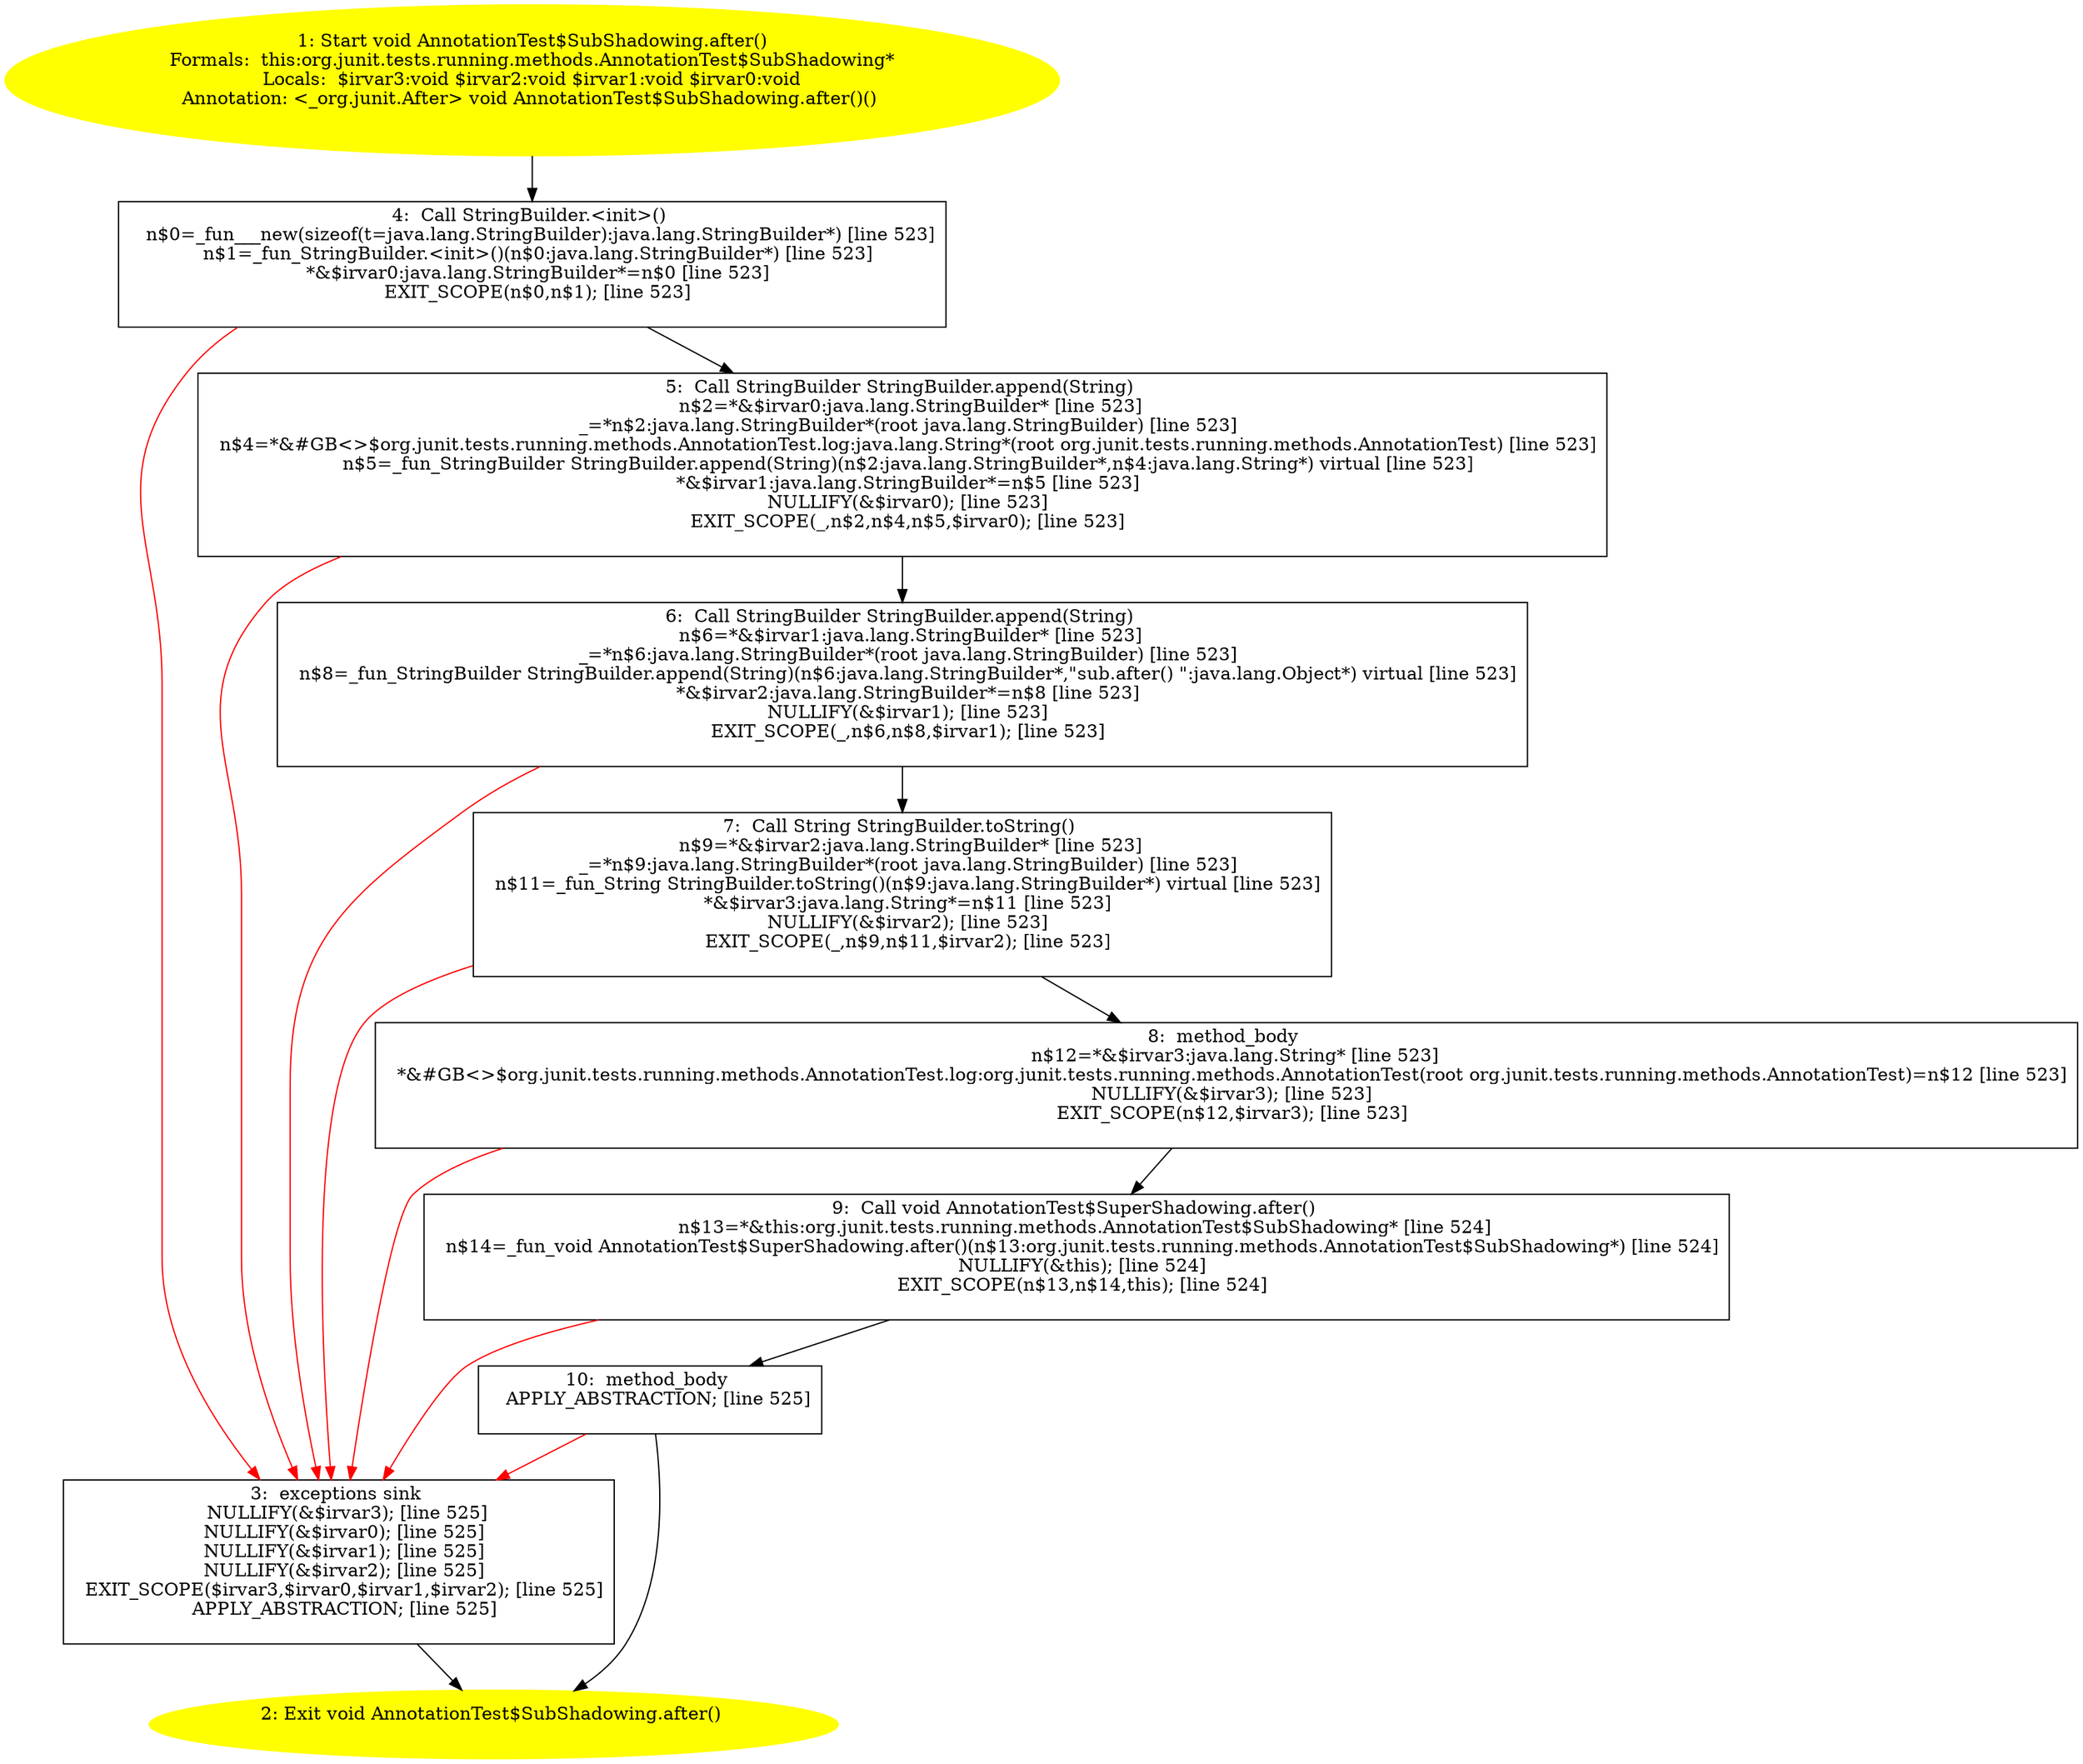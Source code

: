 /* @generated */
digraph cfg {
"org.junit.tests.running.methods.AnnotationTest$SubShadowing.after():void.25d70a986b7bb46a80193adb7118a80f_1" [label="1: Start void AnnotationTest$SubShadowing.after()\nFormals:  this:org.junit.tests.running.methods.AnnotationTest$SubShadowing*\nLocals:  $irvar3:void $irvar2:void $irvar1:void $irvar0:void\nAnnotation: <_org.junit.After> void AnnotationTest$SubShadowing.after()() \n  " color=yellow style=filled]
	

	 "org.junit.tests.running.methods.AnnotationTest$SubShadowing.after():void.25d70a986b7bb46a80193adb7118a80f_1" -> "org.junit.tests.running.methods.AnnotationTest$SubShadowing.after():void.25d70a986b7bb46a80193adb7118a80f_4" ;
"org.junit.tests.running.methods.AnnotationTest$SubShadowing.after():void.25d70a986b7bb46a80193adb7118a80f_2" [label="2: Exit void AnnotationTest$SubShadowing.after() \n  " color=yellow style=filled]
	

"org.junit.tests.running.methods.AnnotationTest$SubShadowing.after():void.25d70a986b7bb46a80193adb7118a80f_3" [label="3:  exceptions sink \n   NULLIFY(&$irvar3); [line 525]\n  NULLIFY(&$irvar0); [line 525]\n  NULLIFY(&$irvar1); [line 525]\n  NULLIFY(&$irvar2); [line 525]\n  EXIT_SCOPE($irvar3,$irvar0,$irvar1,$irvar2); [line 525]\n  APPLY_ABSTRACTION; [line 525]\n " shape="box"]
	

	 "org.junit.tests.running.methods.AnnotationTest$SubShadowing.after():void.25d70a986b7bb46a80193adb7118a80f_3" -> "org.junit.tests.running.methods.AnnotationTest$SubShadowing.after():void.25d70a986b7bb46a80193adb7118a80f_2" ;
"org.junit.tests.running.methods.AnnotationTest$SubShadowing.after():void.25d70a986b7bb46a80193adb7118a80f_4" [label="4:  Call StringBuilder.<init>() \n   n$0=_fun___new(sizeof(t=java.lang.StringBuilder):java.lang.StringBuilder*) [line 523]\n  n$1=_fun_StringBuilder.<init>()(n$0:java.lang.StringBuilder*) [line 523]\n  *&$irvar0:java.lang.StringBuilder*=n$0 [line 523]\n  EXIT_SCOPE(n$0,n$1); [line 523]\n " shape="box"]
	

	 "org.junit.tests.running.methods.AnnotationTest$SubShadowing.after():void.25d70a986b7bb46a80193adb7118a80f_4" -> "org.junit.tests.running.methods.AnnotationTest$SubShadowing.after():void.25d70a986b7bb46a80193adb7118a80f_5" ;
	 "org.junit.tests.running.methods.AnnotationTest$SubShadowing.after():void.25d70a986b7bb46a80193adb7118a80f_4" -> "org.junit.tests.running.methods.AnnotationTest$SubShadowing.after():void.25d70a986b7bb46a80193adb7118a80f_3" [color="red" ];
"org.junit.tests.running.methods.AnnotationTest$SubShadowing.after():void.25d70a986b7bb46a80193adb7118a80f_5" [label="5:  Call StringBuilder StringBuilder.append(String) \n   n$2=*&$irvar0:java.lang.StringBuilder* [line 523]\n  _=*n$2:java.lang.StringBuilder*(root java.lang.StringBuilder) [line 523]\n  n$4=*&#GB<>$org.junit.tests.running.methods.AnnotationTest.log:java.lang.String*(root org.junit.tests.running.methods.AnnotationTest) [line 523]\n  n$5=_fun_StringBuilder StringBuilder.append(String)(n$2:java.lang.StringBuilder*,n$4:java.lang.String*) virtual [line 523]\n  *&$irvar1:java.lang.StringBuilder*=n$5 [line 523]\n  NULLIFY(&$irvar0); [line 523]\n  EXIT_SCOPE(_,n$2,n$4,n$5,$irvar0); [line 523]\n " shape="box"]
	

	 "org.junit.tests.running.methods.AnnotationTest$SubShadowing.after():void.25d70a986b7bb46a80193adb7118a80f_5" -> "org.junit.tests.running.methods.AnnotationTest$SubShadowing.after():void.25d70a986b7bb46a80193adb7118a80f_6" ;
	 "org.junit.tests.running.methods.AnnotationTest$SubShadowing.after():void.25d70a986b7bb46a80193adb7118a80f_5" -> "org.junit.tests.running.methods.AnnotationTest$SubShadowing.after():void.25d70a986b7bb46a80193adb7118a80f_3" [color="red" ];
"org.junit.tests.running.methods.AnnotationTest$SubShadowing.after():void.25d70a986b7bb46a80193adb7118a80f_6" [label="6:  Call StringBuilder StringBuilder.append(String) \n   n$6=*&$irvar1:java.lang.StringBuilder* [line 523]\n  _=*n$6:java.lang.StringBuilder*(root java.lang.StringBuilder) [line 523]\n  n$8=_fun_StringBuilder StringBuilder.append(String)(n$6:java.lang.StringBuilder*,\"sub.after() \":java.lang.Object*) virtual [line 523]\n  *&$irvar2:java.lang.StringBuilder*=n$8 [line 523]\n  NULLIFY(&$irvar1); [line 523]\n  EXIT_SCOPE(_,n$6,n$8,$irvar1); [line 523]\n " shape="box"]
	

	 "org.junit.tests.running.methods.AnnotationTest$SubShadowing.after():void.25d70a986b7bb46a80193adb7118a80f_6" -> "org.junit.tests.running.methods.AnnotationTest$SubShadowing.after():void.25d70a986b7bb46a80193adb7118a80f_7" ;
	 "org.junit.tests.running.methods.AnnotationTest$SubShadowing.after():void.25d70a986b7bb46a80193adb7118a80f_6" -> "org.junit.tests.running.methods.AnnotationTest$SubShadowing.after():void.25d70a986b7bb46a80193adb7118a80f_3" [color="red" ];
"org.junit.tests.running.methods.AnnotationTest$SubShadowing.after():void.25d70a986b7bb46a80193adb7118a80f_7" [label="7:  Call String StringBuilder.toString() \n   n$9=*&$irvar2:java.lang.StringBuilder* [line 523]\n  _=*n$9:java.lang.StringBuilder*(root java.lang.StringBuilder) [line 523]\n  n$11=_fun_String StringBuilder.toString()(n$9:java.lang.StringBuilder*) virtual [line 523]\n  *&$irvar3:java.lang.String*=n$11 [line 523]\n  NULLIFY(&$irvar2); [line 523]\n  EXIT_SCOPE(_,n$9,n$11,$irvar2); [line 523]\n " shape="box"]
	

	 "org.junit.tests.running.methods.AnnotationTest$SubShadowing.after():void.25d70a986b7bb46a80193adb7118a80f_7" -> "org.junit.tests.running.methods.AnnotationTest$SubShadowing.after():void.25d70a986b7bb46a80193adb7118a80f_8" ;
	 "org.junit.tests.running.methods.AnnotationTest$SubShadowing.after():void.25d70a986b7bb46a80193adb7118a80f_7" -> "org.junit.tests.running.methods.AnnotationTest$SubShadowing.after():void.25d70a986b7bb46a80193adb7118a80f_3" [color="red" ];
"org.junit.tests.running.methods.AnnotationTest$SubShadowing.after():void.25d70a986b7bb46a80193adb7118a80f_8" [label="8:  method_body \n   n$12=*&$irvar3:java.lang.String* [line 523]\n  *&#GB<>$org.junit.tests.running.methods.AnnotationTest.log:org.junit.tests.running.methods.AnnotationTest(root org.junit.tests.running.methods.AnnotationTest)=n$12 [line 523]\n  NULLIFY(&$irvar3); [line 523]\n  EXIT_SCOPE(n$12,$irvar3); [line 523]\n " shape="box"]
	

	 "org.junit.tests.running.methods.AnnotationTest$SubShadowing.after():void.25d70a986b7bb46a80193adb7118a80f_8" -> "org.junit.tests.running.methods.AnnotationTest$SubShadowing.after():void.25d70a986b7bb46a80193adb7118a80f_9" ;
	 "org.junit.tests.running.methods.AnnotationTest$SubShadowing.after():void.25d70a986b7bb46a80193adb7118a80f_8" -> "org.junit.tests.running.methods.AnnotationTest$SubShadowing.after():void.25d70a986b7bb46a80193adb7118a80f_3" [color="red" ];
"org.junit.tests.running.methods.AnnotationTest$SubShadowing.after():void.25d70a986b7bb46a80193adb7118a80f_9" [label="9:  Call void AnnotationTest$SuperShadowing.after() \n   n$13=*&this:org.junit.tests.running.methods.AnnotationTest$SubShadowing* [line 524]\n  n$14=_fun_void AnnotationTest$SuperShadowing.after()(n$13:org.junit.tests.running.methods.AnnotationTest$SubShadowing*) [line 524]\n  NULLIFY(&this); [line 524]\n  EXIT_SCOPE(n$13,n$14,this); [line 524]\n " shape="box"]
	

	 "org.junit.tests.running.methods.AnnotationTest$SubShadowing.after():void.25d70a986b7bb46a80193adb7118a80f_9" -> "org.junit.tests.running.methods.AnnotationTest$SubShadowing.after():void.25d70a986b7bb46a80193adb7118a80f_10" ;
	 "org.junit.tests.running.methods.AnnotationTest$SubShadowing.after():void.25d70a986b7bb46a80193adb7118a80f_9" -> "org.junit.tests.running.methods.AnnotationTest$SubShadowing.after():void.25d70a986b7bb46a80193adb7118a80f_3" [color="red" ];
"org.junit.tests.running.methods.AnnotationTest$SubShadowing.after():void.25d70a986b7bb46a80193adb7118a80f_10" [label="10:  method_body \n   APPLY_ABSTRACTION; [line 525]\n " shape="box"]
	

	 "org.junit.tests.running.methods.AnnotationTest$SubShadowing.after():void.25d70a986b7bb46a80193adb7118a80f_10" -> "org.junit.tests.running.methods.AnnotationTest$SubShadowing.after():void.25d70a986b7bb46a80193adb7118a80f_2" ;
	 "org.junit.tests.running.methods.AnnotationTest$SubShadowing.after():void.25d70a986b7bb46a80193adb7118a80f_10" -> "org.junit.tests.running.methods.AnnotationTest$SubShadowing.after():void.25d70a986b7bb46a80193adb7118a80f_3" [color="red" ];
}
